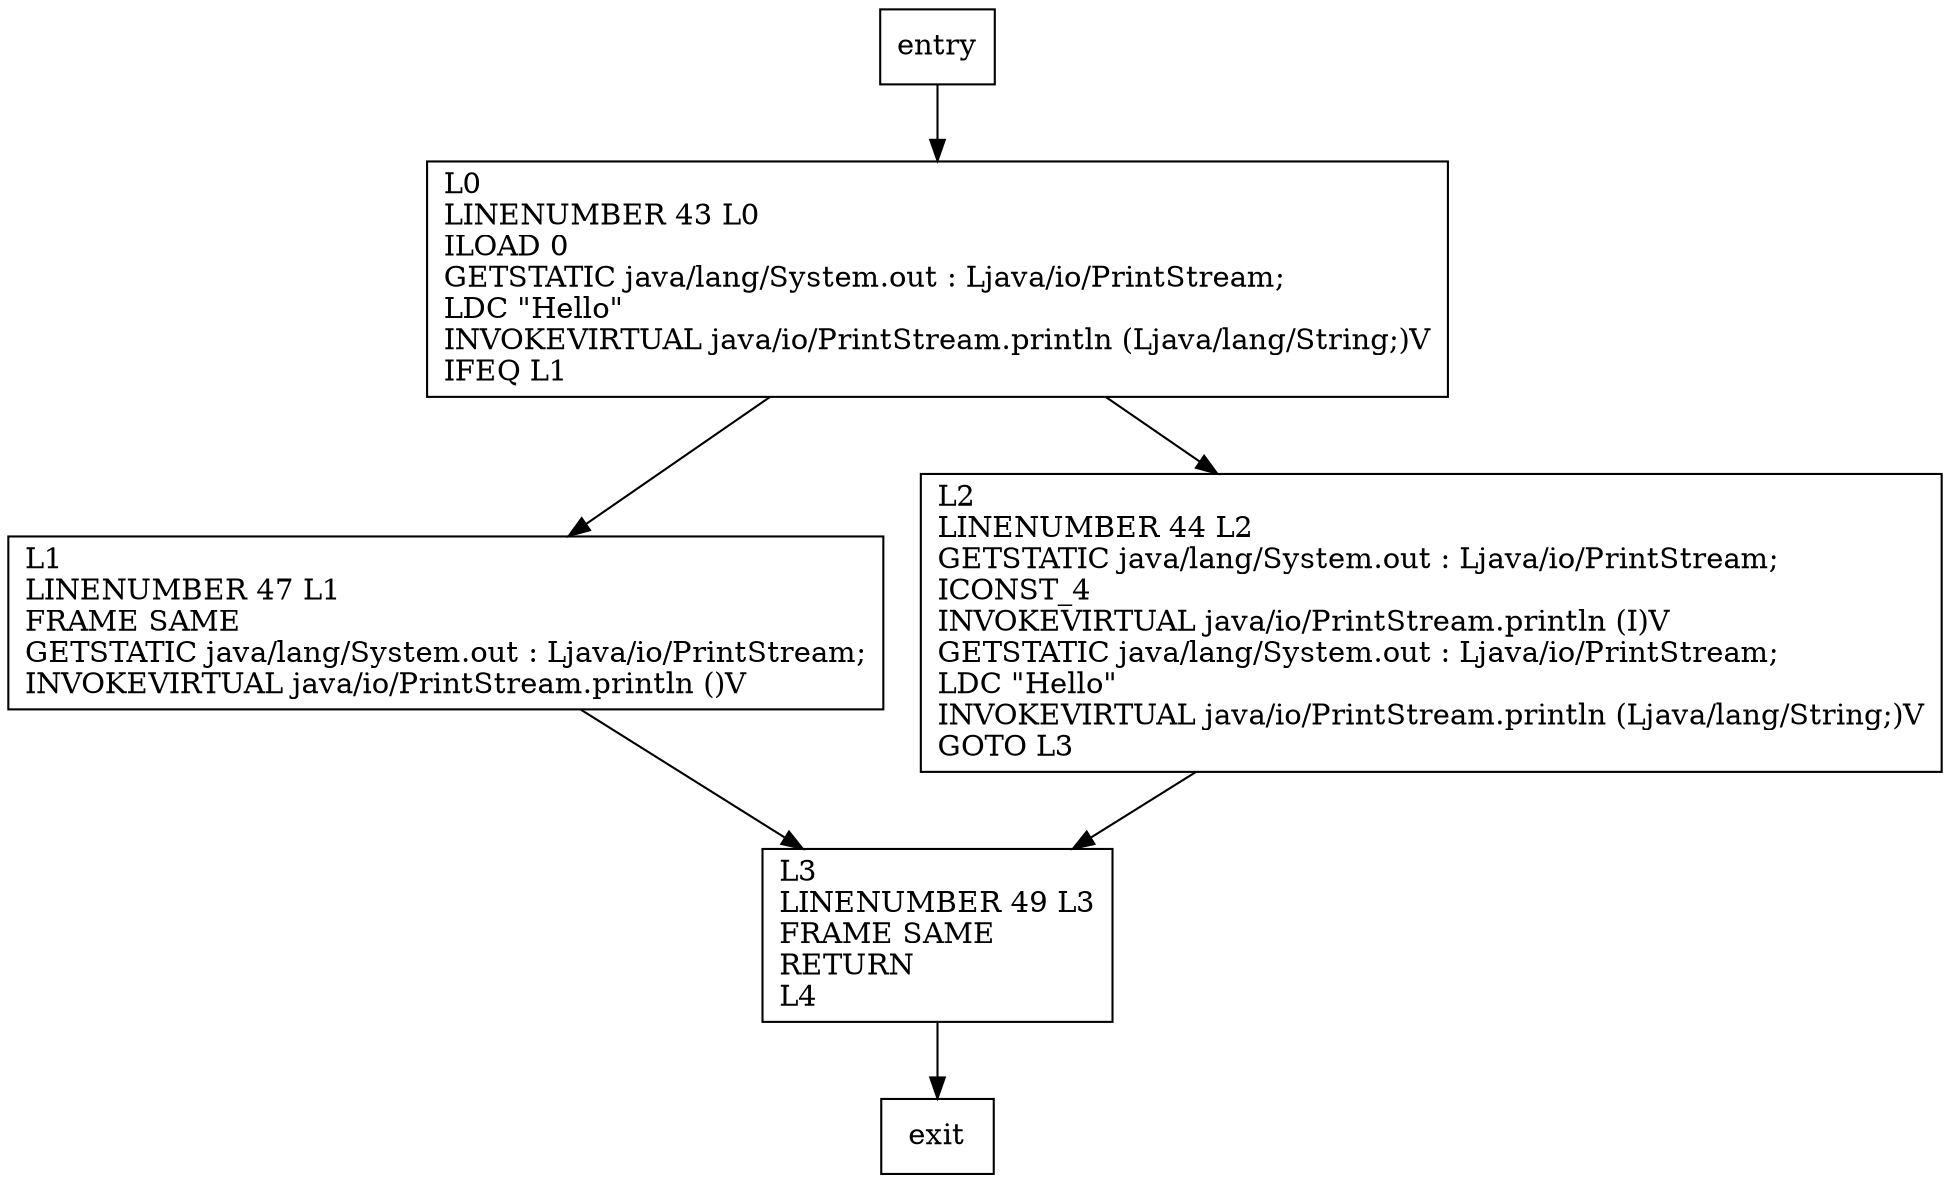 digraph foo {
node [shape=record];
1362728240 [label="L3\lLINENUMBER 49 L3\lFRAME SAME\lRETURN\lL4\l"];
1735507635 [label="L1\lLINENUMBER 47 L1\lFRAME SAME\lGETSTATIC java/lang/System.out : Ljava/io/PrintStream;\lINVOKEVIRTUAL java/io/PrintStream.println ()V\l"];
1578009262 [label="L2\lLINENUMBER 44 L2\lGETSTATIC java/lang/System.out : Ljava/io/PrintStream;\lICONST_4\lINVOKEVIRTUAL java/io/PrintStream.println (I)V\lGETSTATIC java/lang/System.out : Ljava/io/PrintStream;\lLDC \"Hello\"\lINVOKEVIRTUAL java/io/PrintStream.println (Ljava/lang/String;)V\lGOTO L3\l"];
817978763 [label="L0\lLINENUMBER 43 L0\lILOAD 0\lGETSTATIC java/lang/System.out : Ljava/io/PrintStream;\lLDC \"Hello\"\lINVOKEVIRTUAL java/io/PrintStream.println (Ljava/lang/String;)V\lIFEQ L1\l"];
entry;
exit;
entry -> 817978763;
1362728240 -> exit;
1735507635 -> 1362728240;
1578009262 -> 1362728240;
817978763 -> 1735507635;
817978763 -> 1578009262;
}
